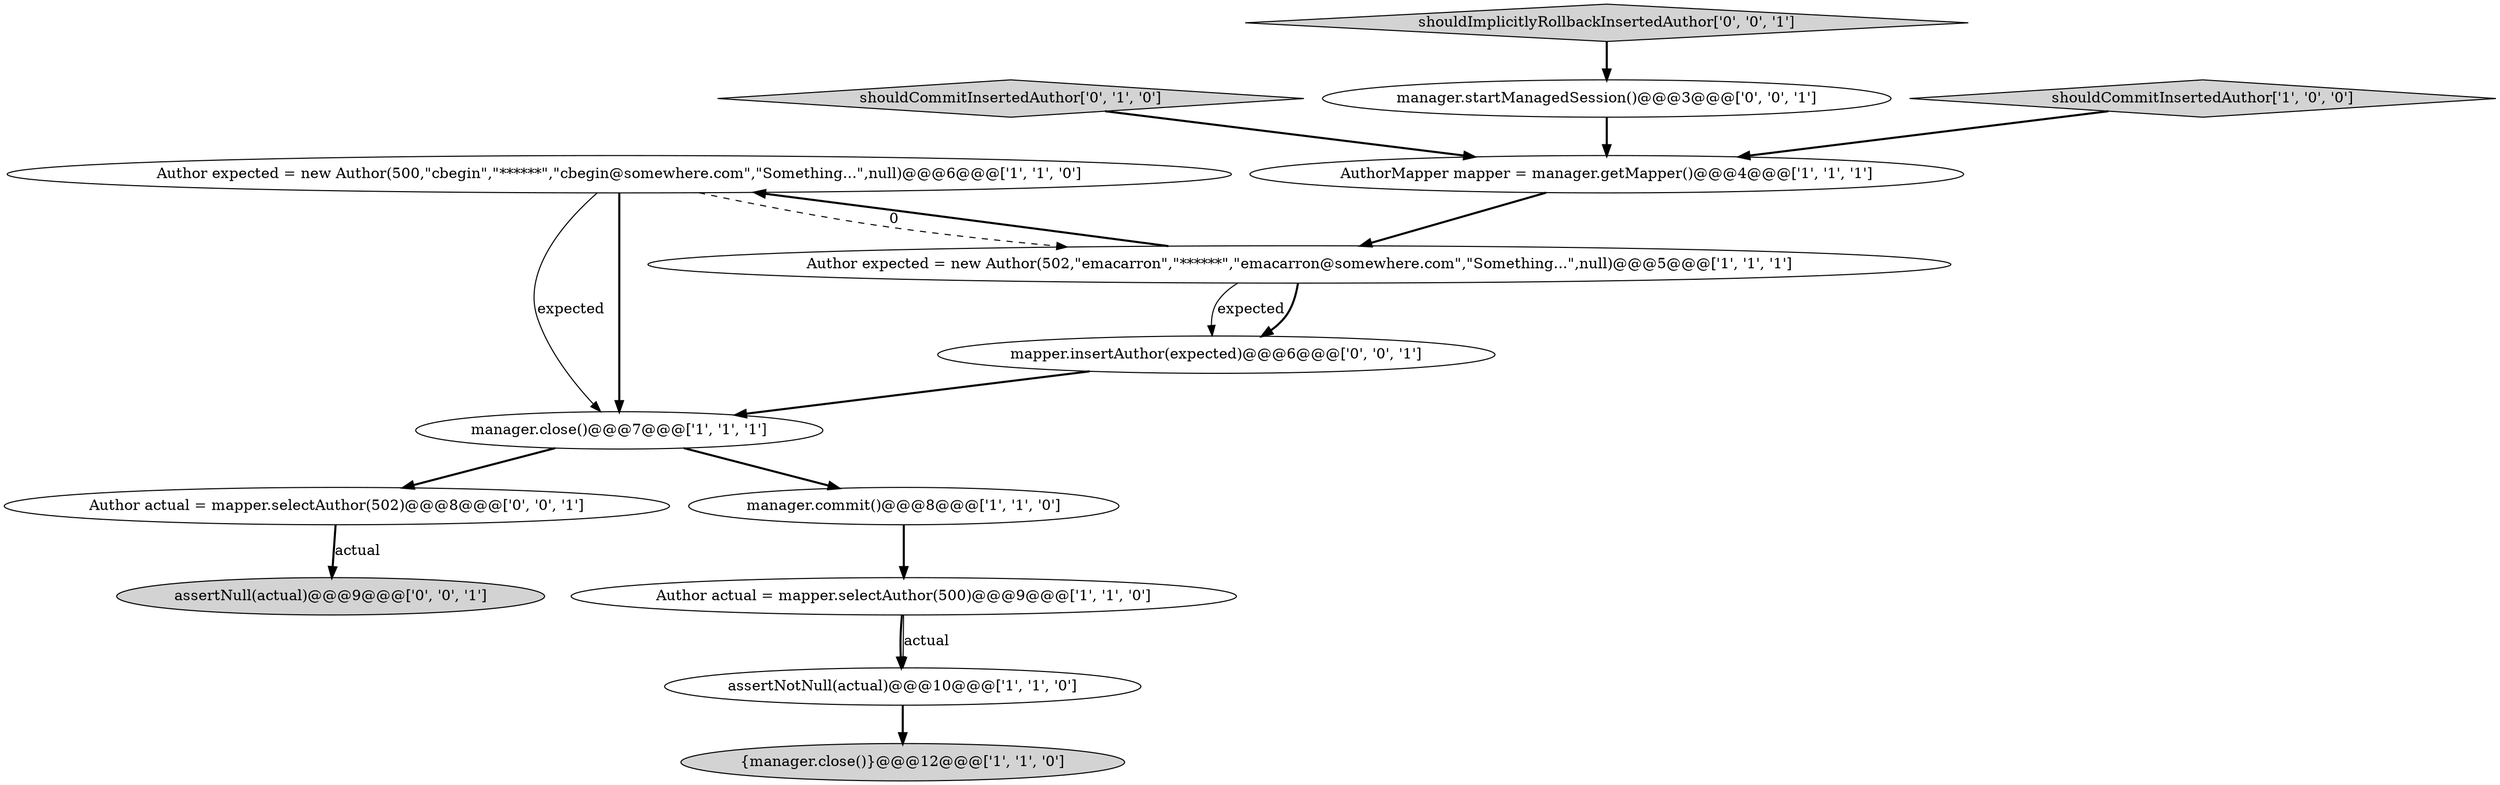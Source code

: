 digraph {
6 [style = filled, label = "manager.close()@@@7@@@['1', '1', '1']", fillcolor = white, shape = ellipse image = "AAA0AAABBB1BBB"];
8 [style = filled, label = "{manager.close()}@@@12@@@['1', '1', '0']", fillcolor = lightgray, shape = ellipse image = "AAA0AAABBB1BBB"];
2 [style = filled, label = "assertNotNull(actual)@@@10@@@['1', '1', '0']", fillcolor = white, shape = ellipse image = "AAA0AAABBB1BBB"];
4 [style = filled, label = "Author expected = new Author(500,\"cbegin\",\"******\",\"cbegin@somewhere.com\",\"Something...\",null)@@@6@@@['1', '1', '0']", fillcolor = white, shape = ellipse image = "AAA0AAABBB1BBB"];
1 [style = filled, label = "Author actual = mapper.selectAuthor(500)@@@9@@@['1', '1', '0']", fillcolor = white, shape = ellipse image = "AAA0AAABBB1BBB"];
9 [style = filled, label = "shouldCommitInsertedAuthor['0', '1', '0']", fillcolor = lightgray, shape = diamond image = "AAA0AAABBB2BBB"];
10 [style = filled, label = "manager.startManagedSession()@@@3@@@['0', '0', '1']", fillcolor = white, shape = ellipse image = "AAA0AAABBB3BBB"];
14 [style = filled, label = "Author actual = mapper.selectAuthor(502)@@@8@@@['0', '0', '1']", fillcolor = white, shape = ellipse image = "AAA0AAABBB3BBB"];
5 [style = filled, label = "manager.commit()@@@8@@@['1', '1', '0']", fillcolor = white, shape = ellipse image = "AAA0AAABBB1BBB"];
7 [style = filled, label = "shouldCommitInsertedAuthor['1', '0', '0']", fillcolor = lightgray, shape = diamond image = "AAA0AAABBB1BBB"];
0 [style = filled, label = "AuthorMapper mapper = manager.getMapper()@@@4@@@['1', '1', '1']", fillcolor = white, shape = ellipse image = "AAA0AAABBB1BBB"];
11 [style = filled, label = "shouldImplicitlyRollbackInsertedAuthor['0', '0', '1']", fillcolor = lightgray, shape = diamond image = "AAA0AAABBB3BBB"];
12 [style = filled, label = "mapper.insertAuthor(expected)@@@6@@@['0', '0', '1']", fillcolor = white, shape = ellipse image = "AAA0AAABBB3BBB"];
3 [style = filled, label = "Author expected = new Author(502,\"emacarron\",\"******\",\"emacarron@somewhere.com\",\"Something...\",null)@@@5@@@['1', '1', '1']", fillcolor = white, shape = ellipse image = "AAA0AAABBB1BBB"];
13 [style = filled, label = "assertNull(actual)@@@9@@@['0', '0', '1']", fillcolor = lightgray, shape = ellipse image = "AAA0AAABBB3BBB"];
6->14 [style = bold, label=""];
0->3 [style = bold, label=""];
5->1 [style = bold, label=""];
6->5 [style = bold, label=""];
3->12 [style = solid, label="expected"];
1->2 [style = bold, label=""];
7->0 [style = bold, label=""];
4->6 [style = solid, label="expected"];
14->13 [style = bold, label=""];
9->0 [style = bold, label=""];
3->12 [style = bold, label=""];
14->13 [style = solid, label="actual"];
12->6 [style = bold, label=""];
4->6 [style = bold, label=""];
3->4 [style = bold, label=""];
11->10 [style = bold, label=""];
10->0 [style = bold, label=""];
2->8 [style = bold, label=""];
1->2 [style = solid, label="actual"];
4->3 [style = dashed, label="0"];
}
